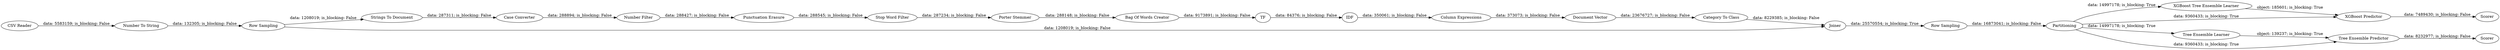digraph {
	"5144204188065795034_17" [label="Column Expressions"]
	"5144204188065795034_12" [label="Porter Stemmer"]
	"5144204188065795034_19" [label="Category To Class"]
	"5144204188065795034_5" [label="Row Sampling"]
	"5144204188065795034_26" [label=Scorer]
	"5144204188065795034_2" [label="CSV Reader"]
	"5144204188065795034_27" [label="XGBoost Tree Ensemble Learner"]
	"5144204188065795034_25" [label="Tree Ensemble Predictor"]
	"5144204188065795034_4" [label="Number To String"]
	"5144204188065795034_18" [label="Document Vector"]
	"5144204188065795034_14" [label="Bag Of Words Creator"]
	"5144204188065795034_6" [label="Strings To Document"]
	"5144204188065795034_10" [label="Punctuation Erasure"]
	"5144204188065795034_28" [label="XGBoost Predictor"]
	"5144204188065795034_15" [label=TF]
	"5144204188065795034_16" [label=IDF]
	"5144204188065795034_21" [label=Joiner]
	"5144204188065795034_9" [label="Number Filter"]
	"5144204188065795034_8" [label="Case Converter"]
	"5144204188065795034_29" [label=Scorer]
	"5144204188065795034_24" [label="Tree Ensemble Learner"]
	"5144204188065795034_22" [label="Row Sampling"]
	"5144204188065795034_23" [label=Partitioning]
	"5144204188065795034_11" [label="Stop Word Filter"]
	"5144204188065795034_18" -> "5144204188065795034_19" [label="data: 23676727; is_blocking: False"]
	"5144204188065795034_21" -> "5144204188065795034_22" [label="data: 25570554; is_blocking: True"]
	"5144204188065795034_23" -> "5144204188065795034_24" [label="data: 14997178; is_blocking: True"]
	"5144204188065795034_14" -> "5144204188065795034_15" [label="data: 9173891; is_blocking: False"]
	"5144204188065795034_15" -> "5144204188065795034_16" [label="data: 84376; is_blocking: False"]
	"5144204188065795034_8" -> "5144204188065795034_9" [label="data: 288894; is_blocking: False"]
	"5144204188065795034_12" -> "5144204188065795034_14" [label="data: 288148; is_blocking: False"]
	"5144204188065795034_9" -> "5144204188065795034_10" [label="data: 288427; is_blocking: False"]
	"5144204188065795034_25" -> "5144204188065795034_26" [label="data: 8232977; is_blocking: False"]
	"5144204188065795034_11" -> "5144204188065795034_12" [label="data: 287234; is_blocking: False"]
	"5144204188065795034_5" -> "5144204188065795034_6" [label="data: 1208019; is_blocking: False"]
	"5144204188065795034_16" -> "5144204188065795034_17" [label="data: 350061; is_blocking: False"]
	"5144204188065795034_24" -> "5144204188065795034_25" [label="object: 139237; is_blocking: True"]
	"5144204188065795034_19" -> "5144204188065795034_21" [label="data: 8229385; is_blocking: False"]
	"5144204188065795034_5" -> "5144204188065795034_21" [label="data: 1208019; is_blocking: False"]
	"5144204188065795034_23" -> "5144204188065795034_25" [label="data: 9360433; is_blocking: True"]
	"5144204188065795034_23" -> "5144204188065795034_27" [label="data: 14997178; is_blocking: True"]
	"5144204188065795034_28" -> "5144204188065795034_29" [label="data: 7489430; is_blocking: False"]
	"5144204188065795034_10" -> "5144204188065795034_11" [label="data: 288545; is_blocking: False"]
	"5144204188065795034_17" -> "5144204188065795034_18" [label="data: 373073; is_blocking: False"]
	"5144204188065795034_22" -> "5144204188065795034_23" [label="data: 16873041; is_blocking: False"]
	"5144204188065795034_23" -> "5144204188065795034_28" [label="data: 9360433; is_blocking: True"]
	"5144204188065795034_4" -> "5144204188065795034_5" [label="data: 132305; is_blocking: False"]
	"5144204188065795034_6" -> "5144204188065795034_8" [label="data: 287311; is_blocking: False"]
	"5144204188065795034_27" -> "5144204188065795034_28" [label="object: 185601; is_blocking: True"]
	"5144204188065795034_2" -> "5144204188065795034_4" [label="data: 5583159; is_blocking: False"]
	rankdir=LR
}
